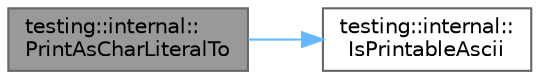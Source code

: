 digraph "testing::internal::PrintAsCharLiteralTo"
{
 // LATEX_PDF_SIZE
  bgcolor="transparent";
  edge [fontname=Helvetica,fontsize=10,labelfontname=Helvetica,labelfontsize=10];
  node [fontname=Helvetica,fontsize=10,shape=box,height=0.2,width=0.4];
  rankdir="LR";
  Node1 [id="Node000001",label="testing::internal::\lPrintAsCharLiteralTo",height=0.2,width=0.4,color="gray40", fillcolor="grey60", style="filled", fontcolor="black",tooltip=" "];
  Node1 -> Node2 [id="edge1_Node000001_Node000002",color="steelblue1",style="solid",tooltip=" "];
  Node2 [id="Node000002",label="testing::internal::\lIsPrintableAscii",height=0.2,width=0.4,color="grey40", fillcolor="white", style="filled",URL="$namespacetesting_1_1internal.html#a744a6dd74c12d1e2c16b3c03e14ed4d4",tooltip=" "];
}
